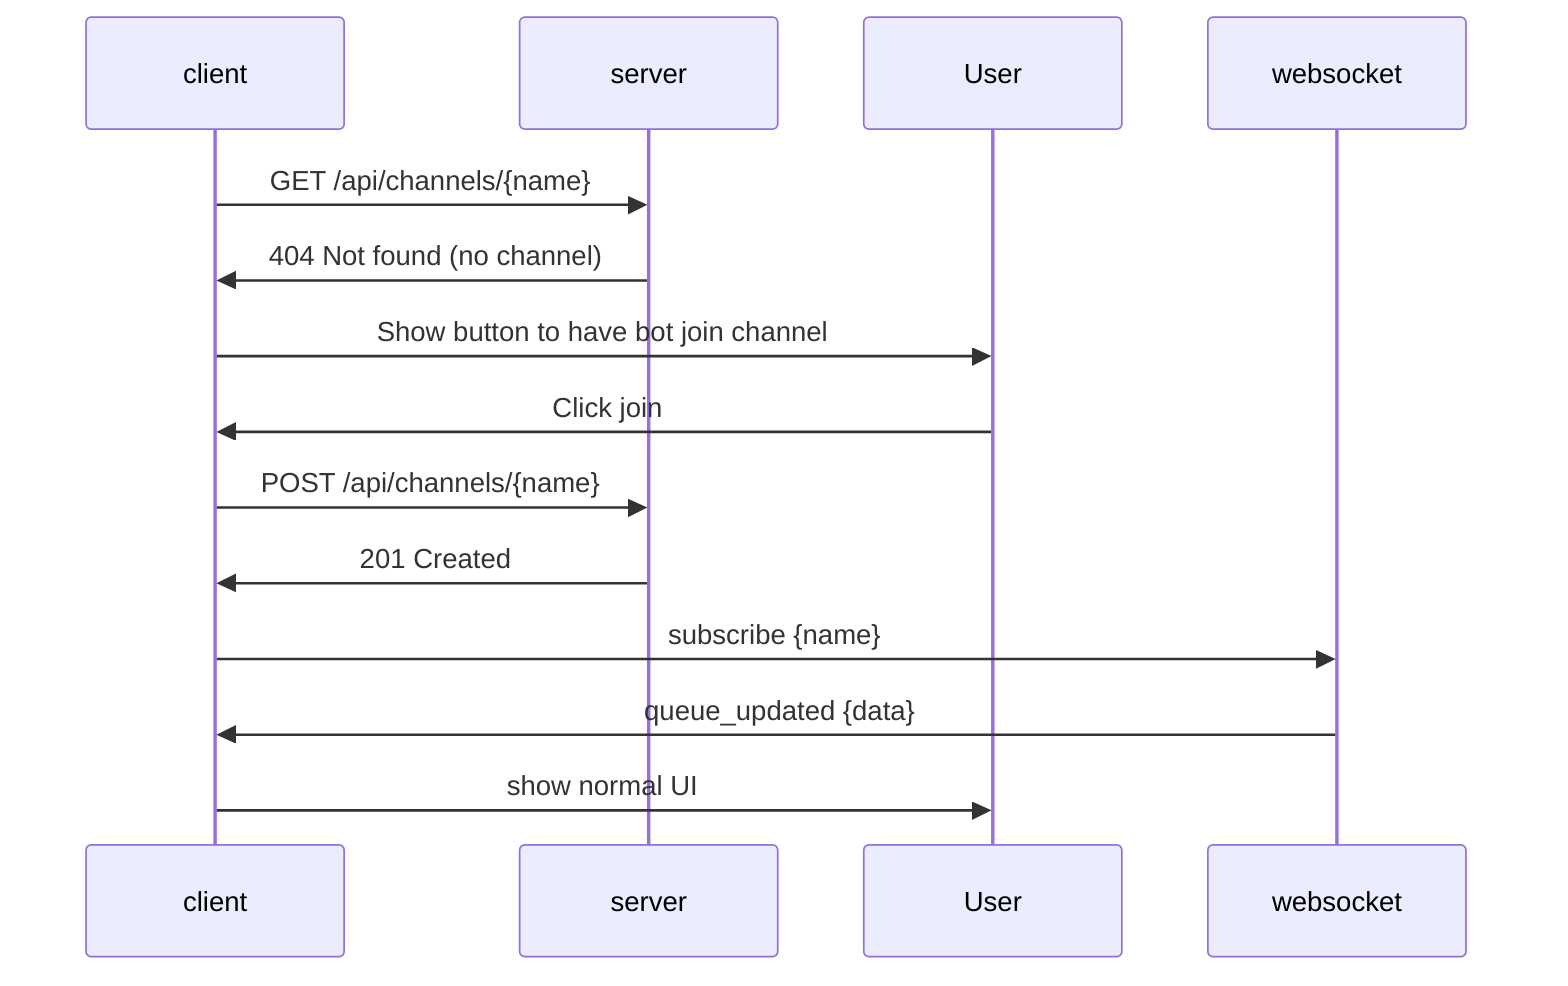 sequenceDiagram
  client ->> server: GET /api/channels/{name}
  server ->> client: 404 Not found (no channel)
  client ->> User: Show button to have bot join channel
  User ->> client: Click join
  client ->> server: POST /api/channels/{name}
  server ->> client: 201 Created
  client ->> websocket: subscribe {name}
  websocket ->> client: queue_updated {data}
  client ->> User: show normal UI
